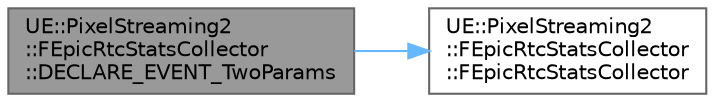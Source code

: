 digraph "UE::PixelStreaming2::FEpicRtcStatsCollector::DECLARE_EVENT_TwoParams"
{
 // INTERACTIVE_SVG=YES
 // LATEX_PDF_SIZE
  bgcolor="transparent";
  edge [fontname=Helvetica,fontsize=10,labelfontname=Helvetica,labelfontsize=10];
  node [fontname=Helvetica,fontsize=10,shape=box,height=0.2,width=0.4];
  rankdir="LR";
  Node1 [id="Node000001",label="UE::PixelStreaming2\l::FEpicRtcStatsCollector\l::DECLARE_EVENT_TwoParams",height=0.2,width=0.4,color="gray40", fillcolor="grey60", style="filled", fontcolor="black",tooltip=" "];
  Node1 -> Node2 [id="edge1_Node000001_Node000002",color="steelblue1",style="solid",tooltip=" "];
  Node2 [id="Node000002",label="UE::PixelStreaming2\l::FEpicRtcStatsCollector\l::FEpicRtcStatsCollector",height=0.2,width=0.4,color="grey40", fillcolor="white", style="filled",URL="$d9/d56/classUE_1_1PixelStreaming2_1_1FEpicRtcStatsCollector.html#a9234414be2bc78a00c9aa41987f37230",tooltip=" "];
}
